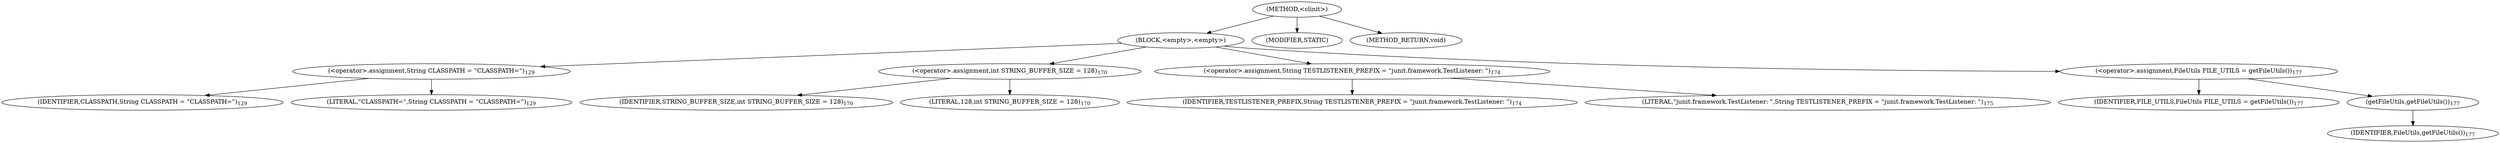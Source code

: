 digraph "&lt;clinit&gt;" {  
"3943" [label = <(METHOD,&lt;clinit&gt;)> ]
"3944" [label = <(BLOCK,&lt;empty&gt;,&lt;empty&gt;)> ]
"3945" [label = <(&lt;operator&gt;.assignment,String CLASSPATH = &quot;CLASSPATH=&quot;)<SUB>129</SUB>> ]
"3946" [label = <(IDENTIFIER,CLASSPATH,String CLASSPATH = &quot;CLASSPATH=&quot;)<SUB>129</SUB>> ]
"3947" [label = <(LITERAL,&quot;CLASSPATH=&quot;,String CLASSPATH = &quot;CLASSPATH=&quot;)<SUB>129</SUB>> ]
"3948" [label = <(&lt;operator&gt;.assignment,int STRING_BUFFER_SIZE = 128)<SUB>170</SUB>> ]
"3949" [label = <(IDENTIFIER,STRING_BUFFER_SIZE,int STRING_BUFFER_SIZE = 128)<SUB>170</SUB>> ]
"3950" [label = <(LITERAL,128,int STRING_BUFFER_SIZE = 128)<SUB>170</SUB>> ]
"3951" [label = <(&lt;operator&gt;.assignment,String TESTLISTENER_PREFIX = &quot;junit.framework.TestListener: &quot;)<SUB>174</SUB>> ]
"3952" [label = <(IDENTIFIER,TESTLISTENER_PREFIX,String TESTLISTENER_PREFIX = &quot;junit.framework.TestListener: &quot;)<SUB>174</SUB>> ]
"3953" [label = <(LITERAL,&quot;junit.framework.TestListener: &quot;,String TESTLISTENER_PREFIX = &quot;junit.framework.TestListener: &quot;)<SUB>175</SUB>> ]
"3954" [label = <(&lt;operator&gt;.assignment,FileUtils FILE_UTILS = getFileUtils())<SUB>177</SUB>> ]
"3955" [label = <(IDENTIFIER,FILE_UTILS,FileUtils FILE_UTILS = getFileUtils())<SUB>177</SUB>> ]
"3956" [label = <(getFileUtils,getFileUtils())<SUB>177</SUB>> ]
"3957" [label = <(IDENTIFIER,FileUtils,getFileUtils())<SUB>177</SUB>> ]
"3958" [label = <(MODIFIER,STATIC)> ]
"3959" [label = <(METHOD_RETURN,void)> ]
  "3943" -> "3944" 
  "3943" -> "3958" 
  "3943" -> "3959" 
  "3944" -> "3945" 
  "3944" -> "3948" 
  "3944" -> "3951" 
  "3944" -> "3954" 
  "3945" -> "3946" 
  "3945" -> "3947" 
  "3948" -> "3949" 
  "3948" -> "3950" 
  "3951" -> "3952" 
  "3951" -> "3953" 
  "3954" -> "3955" 
  "3954" -> "3956" 
  "3956" -> "3957" 
}
